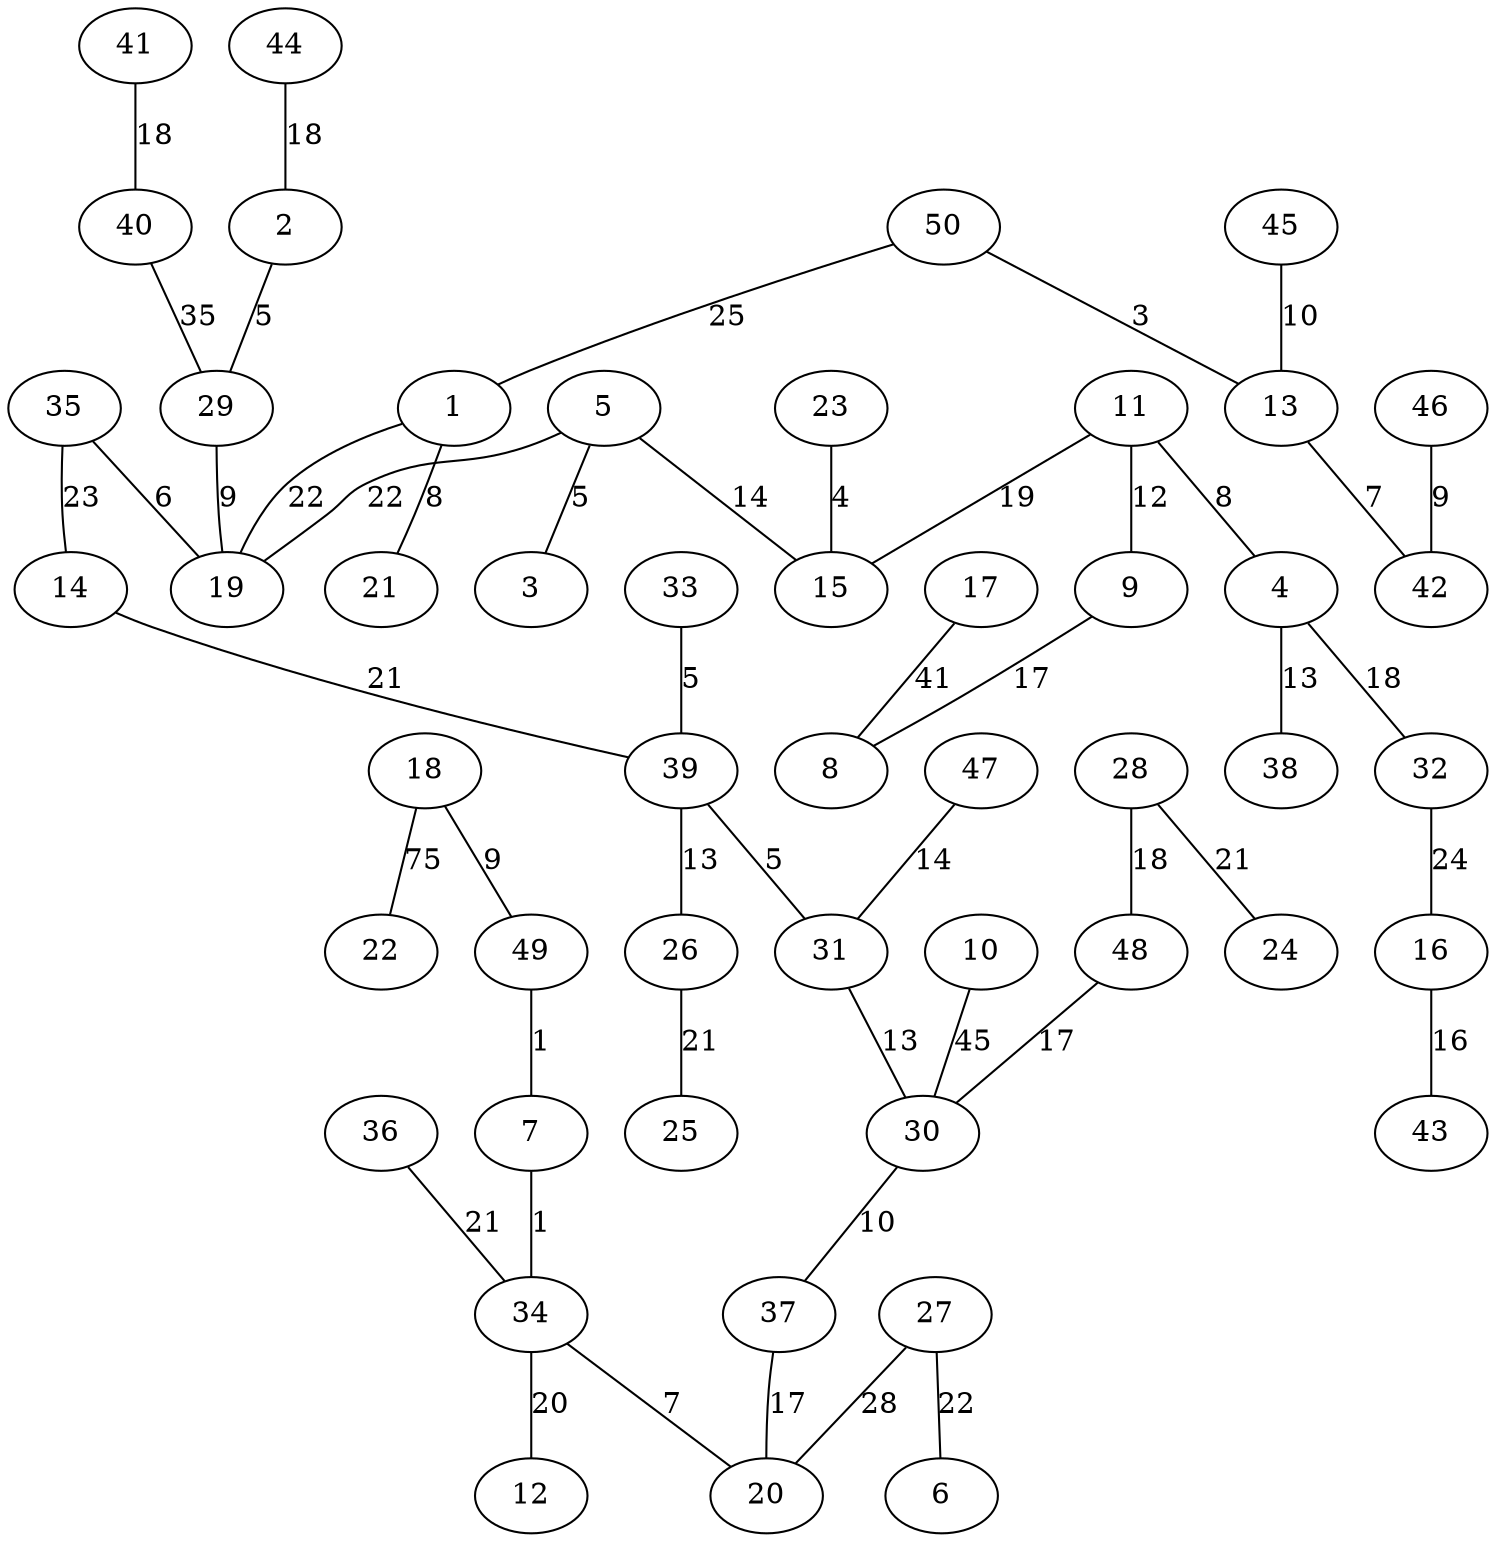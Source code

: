 graph G_1_MST {
    41;
    40;
    48;
    30;
    33;
    39;
    45;
    13;
    42;
    46;
    29;
    44;
    2;
    9;
    8;
    5;
    19;
    28;
    24;
    47;
    31;
    36;
    34;
    35;
    14;
    49;
    7;
    1;
    21;
    10;
    18;
    22;
    12;
    26;
    27;
    6;
    23;
    15;
    3;
    16;
    43;
    11;
    4;
    17;
    37;
    20;
    32;
    38;
    25;
    50;
    41 -- 40 [label="18"];
    48 -- 30 [label="17"];
    33 -- 39 [label="5"];
    45 -- 13 [label="10"];
    13 -- 42 [label="7"];
    46 -- 42 [label="9"];
    40 -- 29 [label="35"];
    44 -- 2 [label="18"];
    9 -- 8 [label="17"];
    5 -- 19 [label="22"];
    28 -- 24 [label="21"];
    47 -- 31 [label="14"];
    36 -- 34 [label="21"];
    35 -- 14 [label="23"];
    49 -- 7 [label="1"];
    1 -- 21 [label="8"];
    10 -- 30 [label="45"];
    2 -- 29 [label="5"];
    28 -- 48 [label="18"];
    29 -- 19 [label="9"];
    18 -- 22 [label="75"];
    34 -- 12 [label="20"];
    39 -- 26 [label="13"];
    27 -- 6 [label="22"];
    23 -- 15 [label="4"];
    5 -- 3 [label="5"];
    7 -- 34 [label="1"];
    16 -- 43 [label="16"];
    11 -- 4 [label="8"];
    17 -- 8 [label="41"];
    37 -- 20 [label="17"];
    5 -- 15 [label="14"];
    18 -- 49 [label="9"];
    4 -- 32 [label="18"];
    4 -- 38 [label="13"];
    14 -- 39 [label="21"];
    35 -- 19 [label="6"];
    26 -- 25 [label="21"];
    30 -- 37 [label="10"];
    39 -- 31 [label="5"];
    31 -- 30 [label="13"];
    50 -- 1 [label="25"];
    34 -- 20 [label="7"];
    27 -- 20 [label="28"];
    11 -- 9 [label="12"];
    50 -- 13 [label="3"];
    32 -- 16 [label="24"];
    11 -- 15 [label="19"];
    1 -- 19 [label="22"];
}